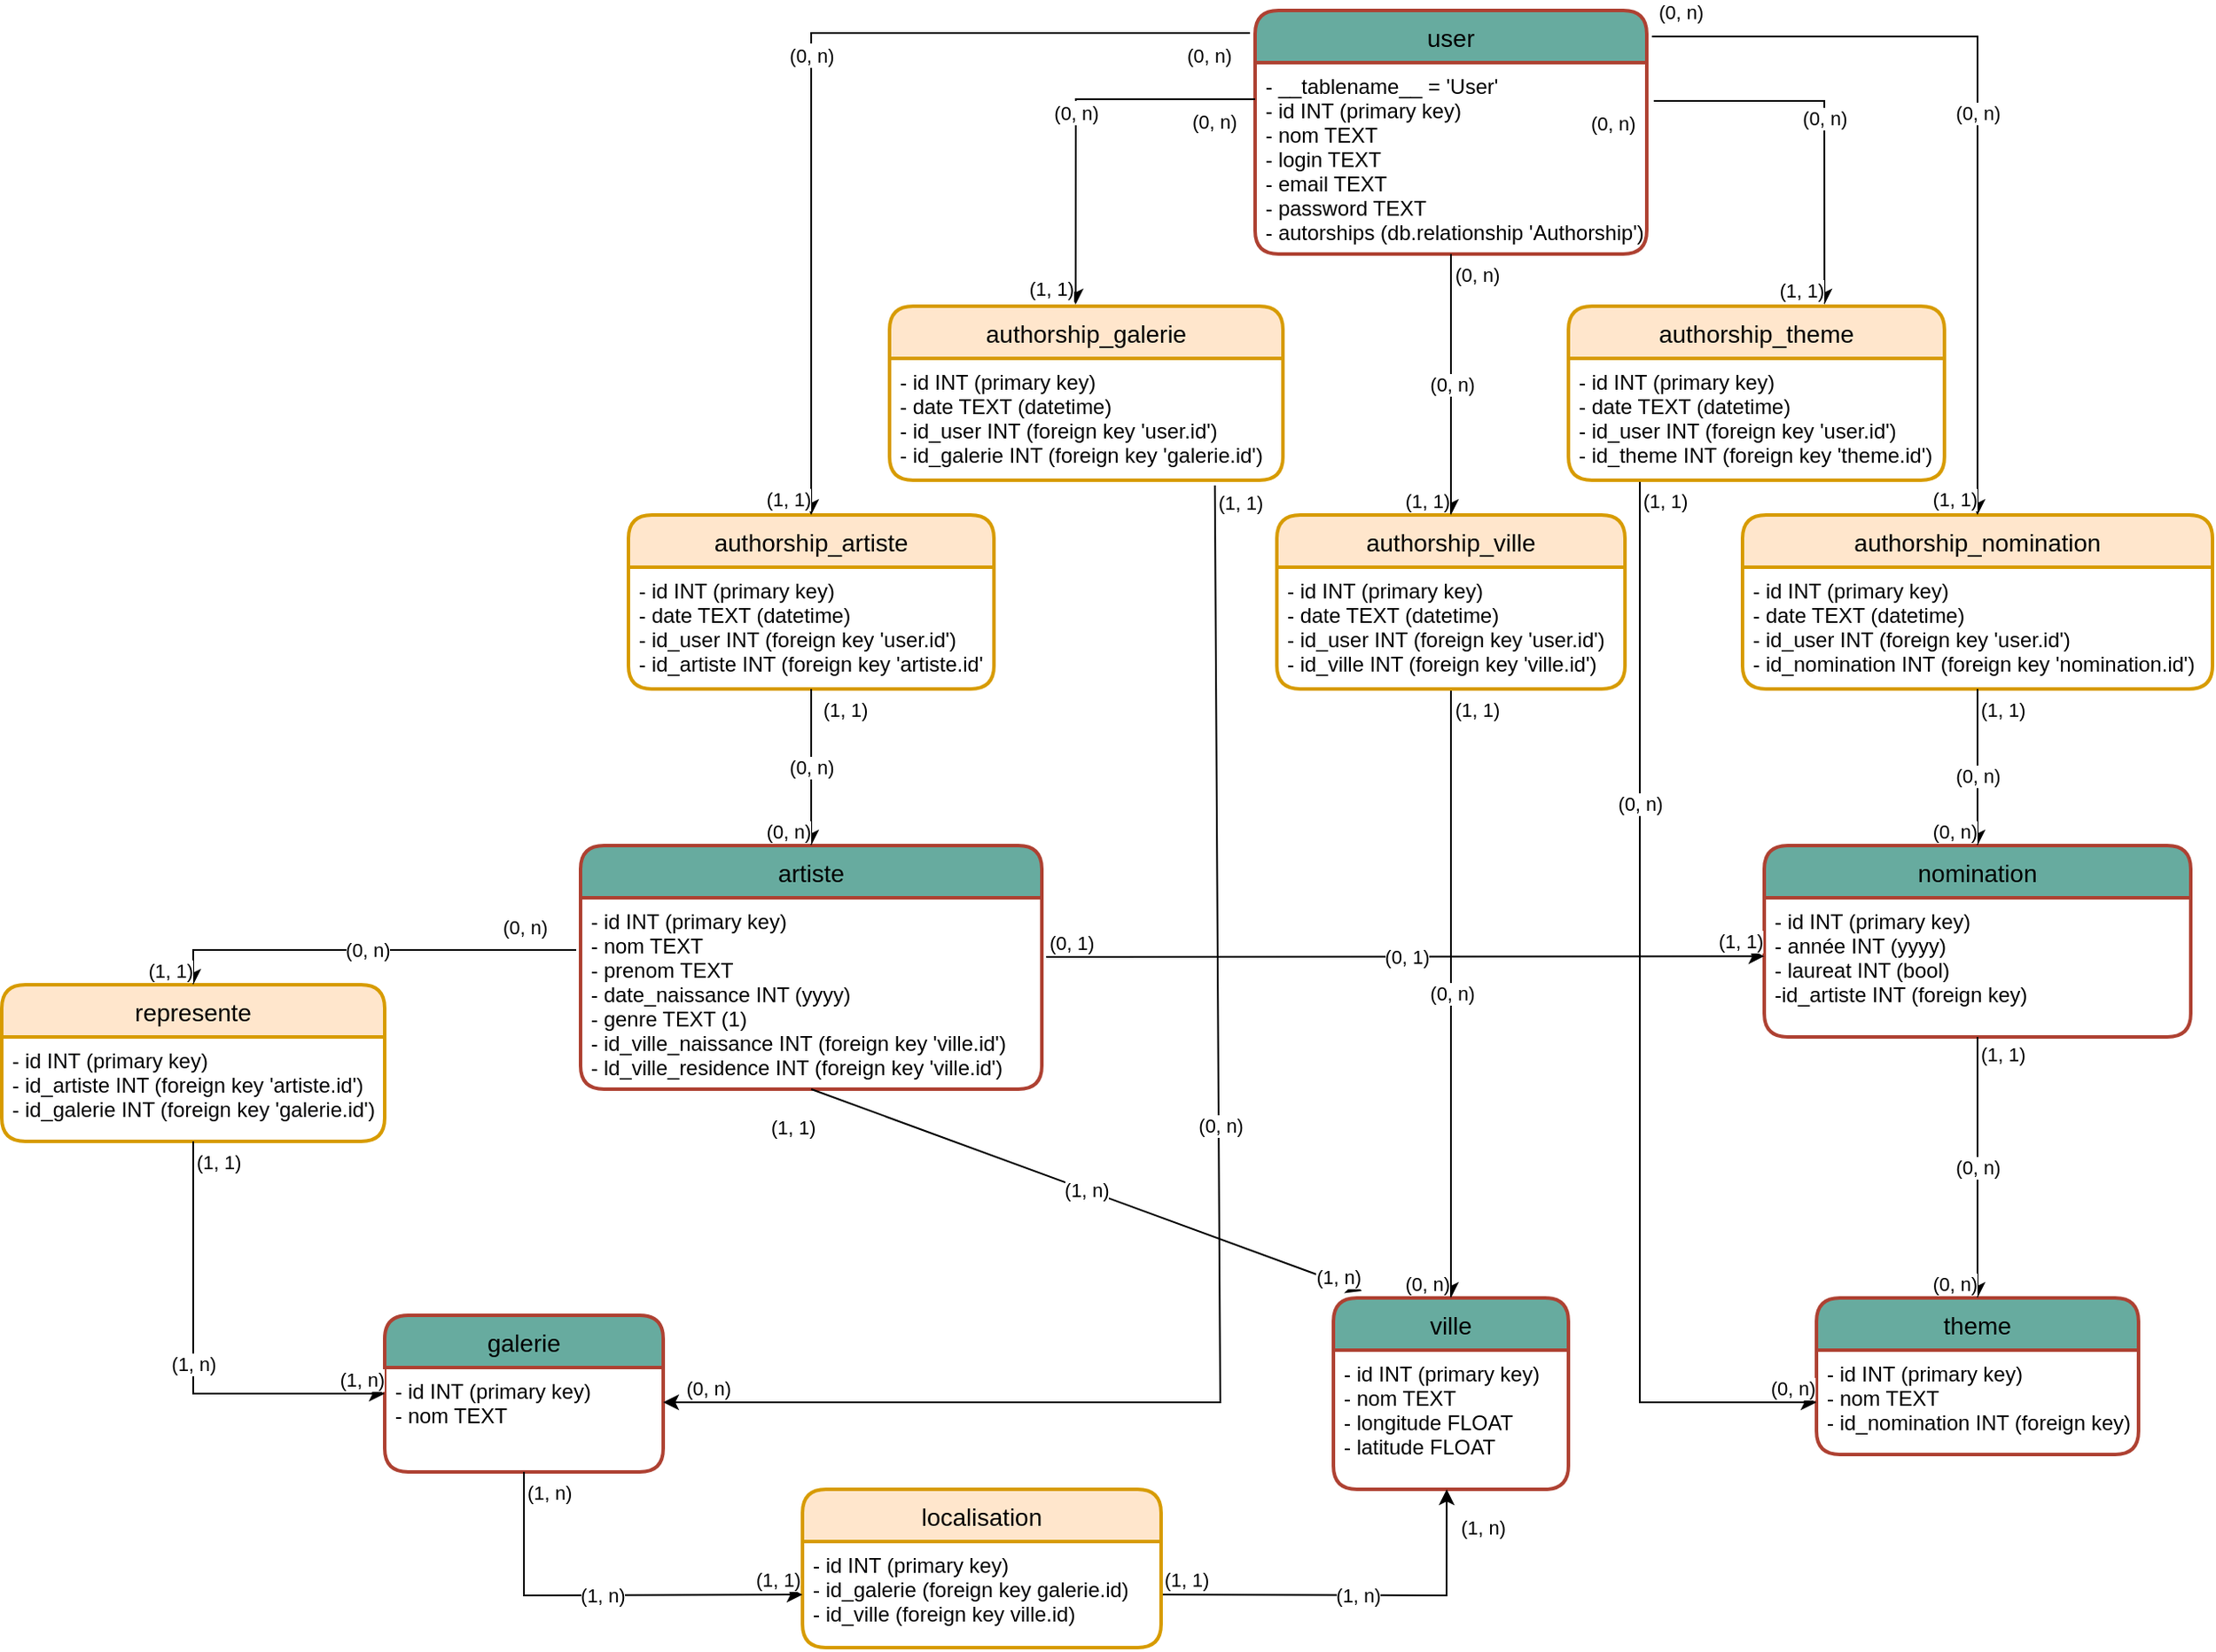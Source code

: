 <mxfile version="16.2.1" type="device"><diagram id="Ck7wrS_je2rjQtBdl-GT" name="Page-1"><mxGraphModel dx="2249" dy="1928" grid="1" gridSize="10" guides="1" tooltips="1" connect="1" arrows="1" fold="1" page="1" pageScale="1" pageWidth="827" pageHeight="1169" math="0" shadow="0"><root><mxCell id="0"/><mxCell id="1" parent="0"/><mxCell id="EKVaa3rBFH6uNC3fvJps-1" value="artiste" style="swimlane;childLayout=stackLayout;horizontal=1;startSize=30;horizontalStack=0;rounded=1;fontSize=14;fontStyle=0;strokeWidth=2;resizeParent=0;resizeLast=1;shadow=0;dashed=0;align=center;fillColor=#67AB9F;strokeColor=#ae4132;" parent="1" vertex="1"><mxGeometry x="32.5" y="350" width="265" height="140" as="geometry"/></mxCell><mxCell id="EKVaa3rBFH6uNC3fvJps-2" value="- id INT (primary key)&#xA;- nom TEXT&#xA;- prenom TEXT&#xA;- date_naissance INT (yyyy)&#xA;- genre TEXT (1)&#xA;- id_ville_naissance INT (foreign key 'ville.id')&#xA;- ld_ville_residence INT (foreign key 'ville.id')&#xA;&#xA;&#xA;" style="align=left;strokeColor=none;fillColor=none;spacingLeft=4;fontSize=12;verticalAlign=top;resizable=0;rotatable=0;part=1;" parent="EKVaa3rBFH6uNC3fvJps-1" vertex="1"><mxGeometry y="30" width="265" height="110" as="geometry"/></mxCell><mxCell id="EKVaa3rBFH6uNC3fvJps-4" value="nomination" style="swimlane;childLayout=stackLayout;horizontal=1;startSize=30;horizontalStack=0;rounded=1;fontSize=14;fontStyle=0;strokeWidth=2;resizeParent=0;resizeLast=1;shadow=0;dashed=0;align=center;fillColor=#67AB9F;strokeColor=#AE4132;" parent="1" vertex="1"><mxGeometry x="712.5" y="350" width="245" height="110" as="geometry"/></mxCell><mxCell id="EKVaa3rBFH6uNC3fvJps-5" value="- id INT (primary key)&#xA;- année INT (yyyy)&#xA;- laureat INT (bool)&#xA;-id_artiste INT (foreign key)&#xA;&#xA;&#xA;" style="align=left;strokeColor=none;fillColor=none;spacingLeft=4;fontSize=12;verticalAlign=top;resizable=0;rotatable=0;part=1;" parent="EKVaa3rBFH6uNC3fvJps-4" vertex="1"><mxGeometry y="30" width="245" height="80" as="geometry"/></mxCell><mxCell id="EKVaa3rBFH6uNC3fvJps-7" value="galerie" style="swimlane;childLayout=stackLayout;horizontal=1;startSize=30;horizontalStack=0;rounded=1;fontSize=14;fontStyle=0;strokeWidth=2;resizeParent=0;resizeLast=1;shadow=0;dashed=0;align=center;fillColor=#67AB9F;strokeColor=#ae4132;" parent="1" vertex="1"><mxGeometry x="-80" y="620" width="160" height="90" as="geometry"/></mxCell><mxCell id="EKVaa3rBFH6uNC3fvJps-8" value="- id INT (primary key)&#xA;- nom TEXT" style="align=left;strokeColor=none;fillColor=none;spacingLeft=4;fontSize=12;verticalAlign=top;resizable=0;rotatable=0;part=1;" parent="EKVaa3rBFH6uNC3fvJps-7" vertex="1"><mxGeometry y="30" width="160" height="60" as="geometry"/></mxCell><mxCell id="EKVaa3rBFH6uNC3fvJps-9" value="ville" style="swimlane;childLayout=stackLayout;horizontal=1;startSize=30;horizontalStack=0;rounded=1;fontSize=14;fontStyle=0;strokeWidth=2;resizeParent=0;resizeLast=1;shadow=0;dashed=0;align=center;fillColor=#67AB9F;strokeColor=#ae4132;" parent="1" vertex="1"><mxGeometry x="465" y="610" width="135" height="110" as="geometry"/></mxCell><mxCell id="EKVaa3rBFH6uNC3fvJps-10" value="- id INT (primary key)&#xA;- nom TEXT&#xA;- longitude FLOAT&#xA;- latitude FLOAT&#xA;" style="align=left;strokeColor=none;fillColor=none;spacingLeft=4;fontSize=12;verticalAlign=top;resizable=0;rotatable=0;part=1;" parent="EKVaa3rBFH6uNC3fvJps-9" vertex="1"><mxGeometry y="30" width="135" height="80" as="geometry"/></mxCell><mxCell id="aVkIIsyHQagOTvfOtMgI-59" value="" style="endArrow=classic;html=1;rounded=0;entryX=0.482;entryY=1;entryDx=0;entryDy=0;entryPerimeter=0;exitX=1;exitY=0.5;exitDx=0;exitDy=0;" parent="EKVaa3rBFH6uNC3fvJps-9" source="QD92FVsXbtJ2xb4InhuQ-2" target="EKVaa3rBFH6uNC3fvJps-10" edge="1"><mxGeometry relative="1" as="geometry"><mxPoint x="-105" y="140" as="sourcePoint"/><mxPoint x="55" y="140" as="targetPoint"/><Array as="points"><mxPoint x="65" y="171"/></Array></mxGeometry></mxCell><mxCell id="aVkIIsyHQagOTvfOtMgI-60" value="(1, n)" style="edgeLabel;resizable=0;html=1;align=center;verticalAlign=middle;" parent="aVkIIsyHQagOTvfOtMgI-59" connectable="0" vertex="1"><mxGeometry relative="1" as="geometry"/></mxCell><mxCell id="aVkIIsyHQagOTvfOtMgI-61" value="(1, 1)" style="edgeLabel;resizable=0;html=1;align=left;verticalAlign=bottom;" parent="aVkIIsyHQagOTvfOtMgI-59" connectable="0" vertex="1"><mxGeometry x="-1" relative="1" as="geometry"/></mxCell><mxCell id="aVkIIsyHQagOTvfOtMgI-62" value="(1, n)" style="edgeLabel;resizable=0;html=1;align=right;verticalAlign=bottom;" parent="aVkIIsyHQagOTvfOtMgI-59" connectable="0" vertex="1"><mxGeometry x="1" relative="1" as="geometry"><mxPoint x="34" y="30" as="offset"/></mxGeometry></mxCell><mxCell id="EKVaa3rBFH6uNC3fvJps-11" value="theme" style="swimlane;childLayout=stackLayout;horizontal=1;startSize=30;horizontalStack=0;rounded=1;fontSize=14;fontStyle=0;strokeWidth=2;resizeParent=0;resizeLast=1;shadow=0;dashed=0;align=center;fillColor=#67AB9F;strokeColor=#AE4132;" parent="1" vertex="1"><mxGeometry x="742.5" y="610" width="185" height="90" as="geometry"/></mxCell><mxCell id="EKVaa3rBFH6uNC3fvJps-12" value="- id INT (primary key)&#xA;- nom TEXT&#xA;- id_nomination INT (foreign key)&#xA;&#xA;&#xA;&#xA;" style="align=left;strokeColor=none;fillColor=none;spacingLeft=4;fontSize=12;verticalAlign=top;resizable=0;rotatable=0;part=1;" parent="EKVaa3rBFH6uNC3fvJps-11" vertex="1"><mxGeometry y="30" width="185" height="60" as="geometry"/></mxCell><mxCell id="EKVaa3rBFH6uNC3fvJps-13" value="user" style="swimlane;childLayout=stackLayout;horizontal=1;startSize=30;horizontalStack=0;rounded=1;fontSize=14;fontStyle=0;strokeWidth=2;resizeParent=0;resizeLast=1;shadow=0;dashed=0;align=center;fillColor=#67AB9F;strokeColor=#AE4132;fontColor=#000000;" parent="1" vertex="1"><mxGeometry x="420" y="-130" width="225" height="140" as="geometry"/></mxCell><mxCell id="EKVaa3rBFH6uNC3fvJps-14" value="- __tablename__ = 'User'&#xA;- id INT (primary key)&#xA;- nom TEXT&#xA;- login TEXT&#xA;- email TEXT&#xA;- password TEXT&#xA;- autorships (db.relationship 'Authorship')&#xA;&#xA;" style="align=left;strokeColor=none;fillColor=none;spacingLeft=4;fontSize=12;verticalAlign=top;resizable=0;rotatable=0;part=1;" parent="EKVaa3rBFH6uNC3fvJps-13" vertex="1"><mxGeometry y="30" width="225" height="110" as="geometry"/></mxCell><mxCell id="EKVaa3rBFH6uNC3fvJps-15" value="authorship_artiste" style="swimlane;childLayout=stackLayout;horizontal=1;startSize=30;horizontalStack=0;rounded=1;fontSize=14;fontStyle=0;strokeWidth=2;resizeParent=0;resizeLast=1;shadow=0;dashed=0;align=center;fillColor=#ffe6cc;strokeColor=#d79b00;" parent="1" vertex="1"><mxGeometry x="60" y="160" width="210" height="100" as="geometry"/></mxCell><mxCell id="EKVaa3rBFH6uNC3fvJps-16" value="- id INT (primary key)&#xA;- date TEXT (datetime)&#xA;- id_user INT (foreign key 'user.id')&#xA;- id_artiste INT (foreign key 'artiste.id'&#xA;" style="align=left;strokeColor=none;fillColor=none;spacingLeft=4;fontSize=12;verticalAlign=top;resizable=0;rotatable=0;part=1;" parent="EKVaa3rBFH6uNC3fvJps-15" vertex="1"><mxGeometry y="30" width="210" height="70" as="geometry"/></mxCell><mxCell id="EKVaa3rBFH6uNC3fvJps-74" value="" style="endArrow=classic;html=1;rounded=0;entryX=0;entryY=0.42;entryDx=0;entryDy=0;entryPerimeter=0;" parent="1" target="EKVaa3rBFH6uNC3fvJps-5" edge="1"><mxGeometry relative="1" as="geometry"><mxPoint x="300" y="414" as="sourcePoint"/><mxPoint x="610" y="427" as="targetPoint"/></mxGeometry></mxCell><mxCell id="EKVaa3rBFH6uNC3fvJps-75" value="(0, 1)" style="edgeLabel;resizable=0;html=1;align=center;verticalAlign=middle;" parent="EKVaa3rBFH6uNC3fvJps-74" connectable="0" vertex="1"><mxGeometry relative="1" as="geometry"/></mxCell><mxCell id="EKVaa3rBFH6uNC3fvJps-76" value="(0, 1)" style="edgeLabel;resizable=0;html=1;align=left;verticalAlign=bottom;" parent="EKVaa3rBFH6uNC3fvJps-74" connectable="0" vertex="1"><mxGeometry x="-1" relative="1" as="geometry"/></mxCell><mxCell id="EKVaa3rBFH6uNC3fvJps-77" value="(1, 1)" style="edgeLabel;resizable=0;html=1;align=right;verticalAlign=bottom;" parent="EKVaa3rBFH6uNC3fvJps-74" connectable="0" vertex="1"><mxGeometry x="1" relative="1" as="geometry"/></mxCell><mxCell id="EKVaa3rBFH6uNC3fvJps-111" value="represente" style="swimlane;childLayout=stackLayout;horizontal=1;startSize=30;horizontalStack=0;rounded=1;fontSize=14;fontStyle=0;strokeWidth=2;resizeParent=0;resizeLast=1;shadow=0;dashed=0;align=center;fillColor=#ffe6cc;strokeColor=#d79b00;" parent="1" vertex="1"><mxGeometry x="-300" y="430" width="220" height="90" as="geometry"/></mxCell><mxCell id="EKVaa3rBFH6uNC3fvJps-112" value="- id INT (primary key)&#xA;- id_artiste INT (foreign key 'artiste.id')&#xA;- id_galerie INT (foreign key 'galerie.id')" style="align=left;strokeColor=none;fillColor=none;spacingLeft=4;fontSize=12;verticalAlign=top;resizable=0;rotatable=0;part=1;fontColor=#020203;" parent="EKVaa3rBFH6uNC3fvJps-111" vertex="1"><mxGeometry y="30" width="220" height="60" as="geometry"/></mxCell><mxCell id="QD92FVsXbtJ2xb4InhuQ-1" value="localisation" style="swimlane;childLayout=stackLayout;horizontal=1;startSize=30;horizontalStack=0;rounded=1;fontSize=14;fontStyle=0;strokeWidth=2;resizeParent=0;resizeLast=1;shadow=0;dashed=0;align=center;fillColor=#ffe6cc;strokeColor=#d79b00;" parent="1" vertex="1"><mxGeometry x="160" y="720" width="206" height="91" as="geometry"/></mxCell><mxCell id="QD92FVsXbtJ2xb4InhuQ-2" value="- id INT (primary key)&#xA;- id_galerie (foreign key galerie.id)&#xA;- id_ville (foreign key ville.id)" style="align=left;strokeColor=none;fillColor=none;spacingLeft=4;fontSize=12;verticalAlign=top;resizable=0;rotatable=0;part=1;fontColor=#020203;" parent="QD92FVsXbtJ2xb4InhuQ-1" vertex="1"><mxGeometry y="30" width="206" height="61" as="geometry"/></mxCell><mxCell id="aVkIIsyHQagOTvfOtMgI-2" value="(1" style="endArrow=classic;html=1;rounded=0;exitX=-0.013;exitY=0.093;exitDx=0;exitDy=0;entryX=0.5;entryY=0;entryDx=0;entryDy=0;exitPerimeter=0;" parent="1" source="EKVaa3rBFH6uNC3fvJps-13" target="EKVaa3rBFH6uNC3fvJps-15" edge="1"><mxGeometry relative="1" as="geometry"><mxPoint x="570" y="220" as="sourcePoint"/><mxPoint x="730" y="220" as="targetPoint"/><Array as="points"><mxPoint x="165" y="-117"/></Array></mxGeometry></mxCell><mxCell id="aVkIIsyHQagOTvfOtMgI-3" value="(0, n)" style="edgeLabel;resizable=0;html=1;align=center;verticalAlign=middle;" parent="aVkIIsyHQagOTvfOtMgI-2" connectable="0" vertex="1"><mxGeometry relative="1" as="geometry"/></mxCell><mxCell id="aVkIIsyHQagOTvfOtMgI-4" value="(0, n)" style="edgeLabel;resizable=0;html=1;align=left;verticalAlign=bottom;" parent="aVkIIsyHQagOTvfOtMgI-2" connectable="0" vertex="1"><mxGeometry x="-1" relative="1" as="geometry"><mxPoint x="-38" y="21" as="offset"/></mxGeometry></mxCell><mxCell id="aVkIIsyHQagOTvfOtMgI-5" value="(1, 1)" style="edgeLabel;resizable=0;html=1;align=right;verticalAlign=bottom;" parent="aVkIIsyHQagOTvfOtMgI-2" connectable="0" vertex="1"><mxGeometry x="1" relative="1" as="geometry"/></mxCell><mxCell id="aVkIIsyHQagOTvfOtMgI-19" value="" style="endArrow=classic;html=1;rounded=0;exitX=0.827;exitY=1.043;exitDx=0;exitDy=0;exitPerimeter=0;" parent="1" source="IacKJCDw6fgfaIeq91Pe-24" edge="1"><mxGeometry relative="1" as="geometry"><mxPoint x="570" y="400" as="sourcePoint"/><mxPoint x="80" y="670" as="targetPoint"/><Array as="points"><mxPoint x="400" y="670"/></Array></mxGeometry></mxCell><mxCell id="aVkIIsyHQagOTvfOtMgI-20" value="(0, n)" style="edgeLabel;resizable=0;html=1;align=center;verticalAlign=middle;" parent="aVkIIsyHQagOTvfOtMgI-19" connectable="0" vertex="1"><mxGeometry relative="1" as="geometry"><mxPoint y="-56" as="offset"/></mxGeometry></mxCell><mxCell id="aVkIIsyHQagOTvfOtMgI-21" value="(1, 1)" style="edgeLabel;resizable=0;html=1;align=left;verticalAlign=bottom;" parent="aVkIIsyHQagOTvfOtMgI-19" connectable="0" vertex="1"><mxGeometry x="-1" relative="1" as="geometry"><mxPoint y="18" as="offset"/></mxGeometry></mxCell><mxCell id="aVkIIsyHQagOTvfOtMgI-22" value="(0, n)" style="edgeLabel;resizable=0;html=1;align=right;verticalAlign=bottom;" parent="aVkIIsyHQagOTvfOtMgI-19" connectable="0" vertex="1"><mxGeometry x="1" relative="1" as="geometry"><mxPoint x="40" as="offset"/></mxGeometry></mxCell><mxCell id="aVkIIsyHQagOTvfOtMgI-34" value="" style="endArrow=classic;html=1;rounded=0;exitX=0.19;exitY=1;exitDx=0;exitDy=0;entryX=0;entryY=0.5;entryDx=0;entryDy=0;exitPerimeter=0;" parent="1" source="IacKJCDw6fgfaIeq91Pe-30" target="EKVaa3rBFH6uNC3fvJps-12" edge="1"><mxGeometry relative="1" as="geometry"><mxPoint x="570" y="580" as="sourcePoint"/><mxPoint x="730" y="580" as="targetPoint"/><Array as="points"><mxPoint x="641" y="670"/></Array></mxGeometry></mxCell><mxCell id="aVkIIsyHQagOTvfOtMgI-35" value="(0, n)" style="edgeLabel;resizable=0;html=1;align=center;verticalAlign=middle;" parent="aVkIIsyHQagOTvfOtMgI-34" connectable="0" vertex="1"><mxGeometry relative="1" as="geometry"><mxPoint y="-130" as="offset"/></mxGeometry></mxCell><mxCell id="aVkIIsyHQagOTvfOtMgI-36" value="(1, 1)" style="edgeLabel;resizable=0;html=1;align=left;verticalAlign=bottom;" parent="aVkIIsyHQagOTvfOtMgI-34" connectable="0" vertex="1"><mxGeometry x="-1" relative="1" as="geometry"><mxPoint y="20" as="offset"/></mxGeometry></mxCell><mxCell id="aVkIIsyHQagOTvfOtMgI-37" value="(0, n)" style="edgeLabel;resizable=0;html=1;align=right;verticalAlign=bottom;" parent="aVkIIsyHQagOTvfOtMgI-34" connectable="0" vertex="1"><mxGeometry x="1" relative="1" as="geometry"/></mxCell><mxCell id="aVkIIsyHQagOTvfOtMgI-30" value="" style="endArrow=classic;html=1;rounded=0;exitX=0.5;exitY=1;exitDx=0;exitDy=0;entryX=0.5;entryY=0;entryDx=0;entryDy=0;" parent="1" edge="1" target="EKVaa3rBFH6uNC3fvJps-9" source="IacKJCDw6fgfaIeq91Pe-7"><mxGeometry relative="1" as="geometry"><mxPoint x="522.26" y="320" as="sourcePoint"/><mxPoint x="533" y="790" as="targetPoint"/></mxGeometry></mxCell><mxCell id="aVkIIsyHQagOTvfOtMgI-31" value="(0, n)" style="edgeLabel;resizable=0;html=1;align=center;verticalAlign=middle;" parent="aVkIIsyHQagOTvfOtMgI-30" connectable="0" vertex="1"><mxGeometry relative="1" as="geometry"/></mxCell><mxCell id="aVkIIsyHQagOTvfOtMgI-32" value="(1, 1)" style="edgeLabel;resizable=0;html=1;align=left;verticalAlign=bottom;" parent="aVkIIsyHQagOTvfOtMgI-30" connectable="0" vertex="1"><mxGeometry x="-1" relative="1" as="geometry"><mxPoint y="20" as="offset"/></mxGeometry></mxCell><mxCell id="aVkIIsyHQagOTvfOtMgI-33" value="(0, n)" style="edgeLabel;resizable=0;html=1;align=right;verticalAlign=bottom;" parent="aVkIIsyHQagOTvfOtMgI-30" connectable="0" vertex="1"><mxGeometry x="1" relative="1" as="geometry"/></mxCell><mxCell id="aVkIIsyHQagOTvfOtMgI-38" value="" style="endArrow=classic;html=1;rounded=0;entryX=0.5;entryY=0;entryDx=0;entryDy=0;" parent="1" target="EKVaa3rBFH6uNC3fvJps-111" edge="1"><mxGeometry relative="1" as="geometry"><mxPoint x="30" y="410" as="sourcePoint"/><mxPoint x="450" y="340" as="targetPoint"/><Array as="points"><mxPoint x="-190" y="410"/></Array></mxGeometry></mxCell><mxCell id="aVkIIsyHQagOTvfOtMgI-39" value="(0, n)" style="edgeLabel;resizable=0;html=1;align=center;verticalAlign=middle;" parent="aVkIIsyHQagOTvfOtMgI-38" connectable="0" vertex="1"><mxGeometry relative="1" as="geometry"/></mxCell><mxCell id="aVkIIsyHQagOTvfOtMgI-40" value="(0, n)" style="edgeLabel;resizable=0;html=1;align=left;verticalAlign=bottom;" parent="aVkIIsyHQagOTvfOtMgI-38" connectable="0" vertex="1"><mxGeometry x="-1" relative="1" as="geometry"><mxPoint x="-44" y="-5" as="offset"/></mxGeometry></mxCell><mxCell id="aVkIIsyHQagOTvfOtMgI-41" value="(1, 1)" style="edgeLabel;resizable=0;html=1;align=right;verticalAlign=bottom;" parent="aVkIIsyHQagOTvfOtMgI-38" connectable="0" vertex="1"><mxGeometry x="1" relative="1" as="geometry"/></mxCell><mxCell id="aVkIIsyHQagOTvfOtMgI-43" value="" style="endArrow=classic;html=1;rounded=0;entryX=0.5;entryY=0;entryDx=0;entryDy=0;exitX=0.5;exitY=1;exitDx=0;exitDy=0;" parent="1" source="EKVaa3rBFH6uNC3fvJps-4" target="EKVaa3rBFH6uNC3fvJps-11" edge="1"><mxGeometry relative="1" as="geometry"><mxPoint x="250" y="340" as="sourcePoint"/><mxPoint x="410" y="340" as="targetPoint"/></mxGeometry></mxCell><mxCell id="aVkIIsyHQagOTvfOtMgI-44" value="(0, n)" style="edgeLabel;resizable=0;html=1;align=center;verticalAlign=middle;" parent="aVkIIsyHQagOTvfOtMgI-43" connectable="0" vertex="1"><mxGeometry relative="1" as="geometry"/></mxCell><mxCell id="aVkIIsyHQagOTvfOtMgI-45" value="(1, 1)" style="edgeLabel;resizable=0;html=1;align=left;verticalAlign=bottom;" parent="aVkIIsyHQagOTvfOtMgI-43" connectable="0" vertex="1"><mxGeometry x="-1" relative="1" as="geometry"><mxPoint y="18" as="offset"/></mxGeometry></mxCell><mxCell id="aVkIIsyHQagOTvfOtMgI-46" value="(0, n)" style="edgeLabel;resizable=0;html=1;align=right;verticalAlign=bottom;" parent="aVkIIsyHQagOTvfOtMgI-43" connectable="0" vertex="1"><mxGeometry x="1" relative="1" as="geometry"/></mxCell><mxCell id="aVkIIsyHQagOTvfOtMgI-47" value="" style="endArrow=classic;html=1;rounded=0;exitX=0.5;exitY=1;exitDx=0;exitDy=0;entryX=0.121;entryY=-0.036;entryDx=0;entryDy=0;entryPerimeter=0;" parent="1" source="EKVaa3rBFH6uNC3fvJps-2" target="EKVaa3rBFH6uNC3fvJps-9" edge="1"><mxGeometry relative="1" as="geometry"><mxPoint x="250" y="730" as="sourcePoint"/><mxPoint x="410" y="730" as="targetPoint"/></mxGeometry></mxCell><mxCell id="aVkIIsyHQagOTvfOtMgI-48" value="(1, n)" style="edgeLabel;resizable=0;html=1;align=center;verticalAlign=middle;" parent="aVkIIsyHQagOTvfOtMgI-47" connectable="0" vertex="1"><mxGeometry relative="1" as="geometry"/></mxCell><mxCell id="aVkIIsyHQagOTvfOtMgI-49" value="(1, 1)" style="edgeLabel;resizable=0;html=1;align=left;verticalAlign=bottom;" parent="aVkIIsyHQagOTvfOtMgI-47" connectable="0" vertex="1"><mxGeometry x="-1" relative="1" as="geometry"><mxPoint x="-25" y="30" as="offset"/></mxGeometry></mxCell><mxCell id="aVkIIsyHQagOTvfOtMgI-50" value="(1, n)" style="edgeLabel;resizable=0;html=1;align=right;verticalAlign=bottom;" parent="aVkIIsyHQagOTvfOtMgI-47" connectable="0" vertex="1"><mxGeometry x="1" relative="1" as="geometry"/></mxCell><mxCell id="aVkIIsyHQagOTvfOtMgI-55" value="(1" style="endArrow=classic;html=1;rounded=0;exitX=0.5;exitY=1;exitDx=0;exitDy=0;entryX=0;entryY=0.5;entryDx=0;entryDy=0;" parent="1" source="EKVaa3rBFH6uNC3fvJps-7" target="QD92FVsXbtJ2xb4InhuQ-2" edge="1"><mxGeometry relative="1" as="geometry"><mxPoint x="250" y="730" as="sourcePoint"/><mxPoint x="10" y="1080" as="targetPoint"/><Array as="points"><mxPoint y="781"/></Array></mxGeometry></mxCell><mxCell id="aVkIIsyHQagOTvfOtMgI-56" value="(1, n)" style="edgeLabel;resizable=0;html=1;align=center;verticalAlign=middle;" parent="aVkIIsyHQagOTvfOtMgI-55" connectable="0" vertex="1"><mxGeometry relative="1" as="geometry"/></mxCell><mxCell id="aVkIIsyHQagOTvfOtMgI-57" value="(1, n)" style="edgeLabel;resizable=0;html=1;align=left;verticalAlign=bottom;" parent="aVkIIsyHQagOTvfOtMgI-55" connectable="0" vertex="1"><mxGeometry x="-1" relative="1" as="geometry"><mxPoint y="20" as="offset"/></mxGeometry></mxCell><mxCell id="aVkIIsyHQagOTvfOtMgI-58" value="(1, 1)" style="edgeLabel;resizable=0;html=1;align=right;verticalAlign=bottom;" parent="aVkIIsyHQagOTvfOtMgI-55" connectable="0" vertex="1"><mxGeometry x="1" relative="1" as="geometry"/></mxCell><mxCell id="IacKJCDw6fgfaIeq91Pe-1" value="authorship_nomination" style="swimlane;childLayout=stackLayout;horizontal=1;startSize=30;horizontalStack=0;rounded=1;fontSize=14;fontStyle=0;strokeWidth=2;resizeParent=0;resizeLast=1;shadow=0;dashed=0;align=center;fillColor=#ffe6cc;strokeColor=#d79b00;" vertex="1" parent="1"><mxGeometry x="700" y="160" width="270" height="100" as="geometry"/></mxCell><mxCell id="IacKJCDw6fgfaIeq91Pe-6" value="- id INT (primary key)&#xA;- date TEXT (datetime)&#xA;- id_user INT (foreign key 'user.id')&#xA;- id_nomination INT (foreign key 'nomination.id')&#xA;" style="align=left;strokeColor=none;fillColor=none;spacingLeft=4;fontSize=12;verticalAlign=top;resizable=0;rotatable=0;part=1;" vertex="1" parent="IacKJCDw6fgfaIeq91Pe-1"><mxGeometry y="30" width="270" height="70" as="geometry"/></mxCell><mxCell id="IacKJCDw6fgfaIeq91Pe-7" value="authorship_ville" style="swimlane;childLayout=stackLayout;horizontal=1;startSize=30;horizontalStack=0;rounded=1;fontSize=14;fontStyle=0;strokeWidth=2;resizeParent=0;resizeLast=1;shadow=0;dashed=0;align=center;fillColor=#ffe6cc;strokeColor=#d79b00;" vertex="1" parent="1"><mxGeometry x="432.5" y="160" width="200" height="100" as="geometry"/></mxCell><mxCell id="IacKJCDw6fgfaIeq91Pe-12" value="- id INT (primary key)&#xA;- date TEXT (datetime)&#xA;- id_user INT (foreign key 'user.id')&#xA;- id_ville INT (foreign key 'ville.id')" style="align=left;strokeColor=none;fillColor=none;spacingLeft=4;fontSize=12;verticalAlign=top;resizable=0;rotatable=0;part=1;" vertex="1" parent="IacKJCDw6fgfaIeq91Pe-7"><mxGeometry y="30" width="200" height="70" as="geometry"/></mxCell><mxCell id="IacKJCDw6fgfaIeq91Pe-19" value="authorship_galerie" style="swimlane;childLayout=stackLayout;horizontal=1;startSize=30;horizontalStack=0;rounded=1;fontSize=14;fontStyle=0;strokeWidth=2;resizeParent=0;resizeLast=1;shadow=0;dashed=0;align=center;fillColor=#ffe6cc;strokeColor=#d79b00;" vertex="1" parent="1"><mxGeometry x="210" y="40" width="226" height="100" as="geometry"/></mxCell><mxCell id="IacKJCDw6fgfaIeq91Pe-24" value="- id INT (primary key)&#xA;- date TEXT (datetime)&#xA;- id_user INT (foreign key 'user.id')&#xA;- id_galerie INT (foreign key 'galerie.id')" style="align=left;strokeColor=none;fillColor=none;spacingLeft=4;fontSize=12;verticalAlign=top;resizable=0;rotatable=0;part=1;" vertex="1" parent="IacKJCDw6fgfaIeq91Pe-19"><mxGeometry y="30" width="226" height="70" as="geometry"/></mxCell><mxCell id="IacKJCDw6fgfaIeq91Pe-25" value="authorship_theme" style="swimlane;childLayout=stackLayout;horizontal=1;startSize=30;horizontalStack=0;rounded=1;fontSize=14;fontStyle=0;strokeWidth=2;resizeParent=0;resizeLast=1;shadow=0;dashed=0;align=center;fillColor=#ffe6cc;strokeColor=#d79b00;" vertex="1" parent="1"><mxGeometry x="600" y="40" width="216" height="100" as="geometry"/></mxCell><mxCell id="IacKJCDw6fgfaIeq91Pe-30" value="- id INT (primary key)&#xA;- date TEXT (datetime)&#xA;- id_user INT (foreign key 'user.id')&#xA;- id_theme INT (foreign key 'theme.id')" style="align=left;strokeColor=none;fillColor=none;spacingLeft=4;fontSize=12;verticalAlign=top;resizable=0;rotatable=0;part=1;" vertex="1" parent="IacKJCDw6fgfaIeq91Pe-25"><mxGeometry y="30" width="216" height="70" as="geometry"/></mxCell><mxCell id="aVkIIsyHQagOTvfOtMgI-6" value="" style="endArrow=classic;html=1;rounded=0;entryX=0.5;entryY=0;entryDx=0;entryDy=0;exitX=0.5;exitY=1;exitDx=0;exitDy=0;" parent="1" target="EKVaa3rBFH6uNC3fvJps-1" edge="1" source="EKVaa3rBFH6uNC3fvJps-15"><mxGeometry relative="1" as="geometry"><mxPoint x="330" y="270" as="sourcePoint"/><mxPoint x="130" y="400.0" as="targetPoint"/><Array as="points"/></mxGeometry></mxCell><mxCell id="aVkIIsyHQagOTvfOtMgI-7" value="(0, n)" style="edgeLabel;resizable=0;html=1;align=center;verticalAlign=middle;" parent="aVkIIsyHQagOTvfOtMgI-6" connectable="0" vertex="1"><mxGeometry relative="1" as="geometry"/></mxCell><mxCell id="aVkIIsyHQagOTvfOtMgI-8" value="(1, 1)" style="edgeLabel;resizable=0;html=1;align=left;verticalAlign=bottom;" parent="aVkIIsyHQagOTvfOtMgI-6" connectable="0" vertex="1"><mxGeometry x="-1" relative="1" as="geometry"><mxPoint x="5" y="20" as="offset"/></mxGeometry></mxCell><mxCell id="aVkIIsyHQagOTvfOtMgI-9" value="(0, n)" style="edgeLabel;resizable=0;html=1;align=right;verticalAlign=bottom;" parent="aVkIIsyHQagOTvfOtMgI-6" connectable="0" vertex="1"><mxGeometry x="1" relative="1" as="geometry"/></mxCell><mxCell id="IacKJCDw6fgfaIeq91Pe-31" value="(1" style="endArrow=classic;html=1;rounded=0;exitX=0.5;exitY=1;exitDx=0;exitDy=0;entryX=0.5;entryY=0;entryDx=0;entryDy=0;" edge="1" parent="1" source="EKVaa3rBFH6uNC3fvJps-13" target="IacKJCDw6fgfaIeq91Pe-7"><mxGeometry relative="1" as="geometry"><mxPoint x="427.975" y="58.95" as="sourcePoint"/><mxPoint x="280" y="220" as="targetPoint"/></mxGeometry></mxCell><mxCell id="IacKJCDw6fgfaIeq91Pe-32" value="(0, n)" style="edgeLabel;resizable=0;html=1;align=center;verticalAlign=middle;" connectable="0" vertex="1" parent="IacKJCDw6fgfaIeq91Pe-31"><mxGeometry relative="1" as="geometry"/></mxCell><mxCell id="IacKJCDw6fgfaIeq91Pe-33" value="(0, n)" style="edgeLabel;resizable=0;html=1;align=left;verticalAlign=bottom;" connectable="0" vertex="1" parent="IacKJCDw6fgfaIeq91Pe-31"><mxGeometry x="-1" relative="1" as="geometry"><mxPoint y="20" as="offset"/></mxGeometry></mxCell><mxCell id="IacKJCDw6fgfaIeq91Pe-34" value="(1, 1)" style="edgeLabel;resizable=0;html=1;align=right;verticalAlign=bottom;" connectable="0" vertex="1" parent="IacKJCDw6fgfaIeq91Pe-31"><mxGeometry x="1" relative="1" as="geometry"/></mxCell><mxCell id="IacKJCDw6fgfaIeq91Pe-39" value="(1" style="endArrow=classic;html=1;rounded=0;exitX=1.013;exitY=0.107;exitDx=0;exitDy=0;entryX=0.5;entryY=0;entryDx=0;entryDy=0;exitPerimeter=0;" edge="1" parent="1" source="EKVaa3rBFH6uNC3fvJps-13" target="IacKJCDw6fgfaIeq91Pe-1"><mxGeometry relative="1" as="geometry"><mxPoint x="430" y="-85" as="sourcePoint"/><mxPoint x="175" y="170" as="targetPoint"/><Array as="points"><mxPoint x="835" y="-115"/></Array></mxGeometry></mxCell><mxCell id="IacKJCDw6fgfaIeq91Pe-40" value="(0, n)" style="edgeLabel;resizable=0;html=1;align=center;verticalAlign=middle;" connectable="0" vertex="1" parent="IacKJCDw6fgfaIeq91Pe-39"><mxGeometry relative="1" as="geometry"/></mxCell><mxCell id="IacKJCDw6fgfaIeq91Pe-41" value="(0, n)" style="edgeLabel;resizable=0;html=1;align=left;verticalAlign=bottom;" connectable="0" vertex="1" parent="IacKJCDw6fgfaIeq91Pe-39"><mxGeometry x="-1" relative="1" as="geometry"><mxPoint x="2" y="-5" as="offset"/></mxGeometry></mxCell><mxCell id="IacKJCDw6fgfaIeq91Pe-42" value="(1, 1)" style="edgeLabel;resizable=0;html=1;align=right;verticalAlign=bottom;" connectable="0" vertex="1" parent="IacKJCDw6fgfaIeq91Pe-39"><mxGeometry x="1" relative="1" as="geometry"/></mxCell><mxCell id="IacKJCDw6fgfaIeq91Pe-43" value="(1" style="endArrow=classic;html=1;rounded=0;exitX=0;exitY=0.191;exitDx=0;exitDy=0;entryX=0.473;entryY=-0.01;entryDx=0;entryDy=0;exitPerimeter=0;entryPerimeter=0;" edge="1" parent="1" source="EKVaa3rBFH6uNC3fvJps-14" target="IacKJCDw6fgfaIeq91Pe-19"><mxGeometry relative="1" as="geometry"><mxPoint x="427.075" y="-106.98" as="sourcePoint"/><mxPoint x="175" y="170" as="targetPoint"/><Array as="points"><mxPoint x="317" y="-79"/></Array></mxGeometry></mxCell><mxCell id="IacKJCDw6fgfaIeq91Pe-44" value="(0, n)" style="edgeLabel;resizable=0;html=1;align=center;verticalAlign=middle;" connectable="0" vertex="1" parent="IacKJCDw6fgfaIeq91Pe-43"><mxGeometry relative="1" as="geometry"/></mxCell><mxCell id="IacKJCDw6fgfaIeq91Pe-45" value="(0, n)" style="edgeLabel;resizable=0;html=1;align=left;verticalAlign=bottom;" connectable="0" vertex="1" parent="IacKJCDw6fgfaIeq91Pe-43"><mxGeometry x="-1" relative="1" as="geometry"><mxPoint x="-38" y="21" as="offset"/></mxGeometry></mxCell><mxCell id="IacKJCDw6fgfaIeq91Pe-46" value="(1, 1)" style="edgeLabel;resizable=0;html=1;align=right;verticalAlign=bottom;" connectable="0" vertex="1" parent="IacKJCDw6fgfaIeq91Pe-43"><mxGeometry x="1" relative="1" as="geometry"/></mxCell><mxCell id="IacKJCDw6fgfaIeq91Pe-47" value="(1" style="endArrow=classic;html=1;rounded=0;exitX=1.018;exitY=0.2;exitDx=0;exitDy=0;entryX=0.681;entryY=-0.01;entryDx=0;entryDy=0;exitPerimeter=0;entryPerimeter=0;" edge="1" parent="1" source="EKVaa3rBFH6uNC3fvJps-14" target="IacKJCDw6fgfaIeq91Pe-25"><mxGeometry relative="1" as="geometry"><mxPoint x="425.05" y="-68.99" as="sourcePoint"/><mxPoint x="326.898" y="49" as="targetPoint"/><Array as="points"><mxPoint x="747" y="-78"/></Array></mxGeometry></mxCell><mxCell id="IacKJCDw6fgfaIeq91Pe-48" value="(0, n)" style="edgeLabel;resizable=0;html=1;align=center;verticalAlign=middle;" connectable="0" vertex="1" parent="IacKJCDw6fgfaIeq91Pe-47"><mxGeometry relative="1" as="geometry"/></mxCell><mxCell id="IacKJCDw6fgfaIeq91Pe-49" value="(0, n)" style="edgeLabel;resizable=0;html=1;align=left;verticalAlign=bottom;" connectable="0" vertex="1" parent="IacKJCDw6fgfaIeq91Pe-47"><mxGeometry x="-1" relative="1" as="geometry"><mxPoint x="-38" y="21" as="offset"/></mxGeometry></mxCell><mxCell id="IacKJCDw6fgfaIeq91Pe-50" value="(1, 1)" style="edgeLabel;resizable=0;html=1;align=right;verticalAlign=bottom;" connectable="0" vertex="1" parent="IacKJCDw6fgfaIeq91Pe-47"><mxGeometry x="1" relative="1" as="geometry"/></mxCell><mxCell id="IacKJCDw6fgfaIeq91Pe-51" value="" style="endArrow=classic;html=1;rounded=0;exitX=0.5;exitY=1;exitDx=0;exitDy=0;entryX=0.5;entryY=0;entryDx=0;entryDy=0;" edge="1" parent="1" source="IacKJCDw6fgfaIeq91Pe-1" target="EKVaa3rBFH6uNC3fvJps-4"><mxGeometry relative="1" as="geometry"><mxPoint x="651.04" y="150" as="sourcePoint"/><mxPoint x="835" y="340" as="targetPoint"/><Array as="points"/></mxGeometry></mxCell><mxCell id="IacKJCDw6fgfaIeq91Pe-52" value="(0, n)" style="edgeLabel;resizable=0;html=1;align=center;verticalAlign=middle;" connectable="0" vertex="1" parent="IacKJCDw6fgfaIeq91Pe-51"><mxGeometry relative="1" as="geometry"><mxPoint y="5" as="offset"/></mxGeometry></mxCell><mxCell id="IacKJCDw6fgfaIeq91Pe-53" value="(1, 1)" style="edgeLabel;resizable=0;html=1;align=left;verticalAlign=bottom;" connectable="0" vertex="1" parent="IacKJCDw6fgfaIeq91Pe-51"><mxGeometry x="-1" relative="1" as="geometry"><mxPoint y="20" as="offset"/></mxGeometry></mxCell><mxCell id="IacKJCDw6fgfaIeq91Pe-54" value="(0, n)" style="edgeLabel;resizable=0;html=1;align=right;verticalAlign=bottom;" connectable="0" vertex="1" parent="IacKJCDw6fgfaIeq91Pe-51"><mxGeometry x="1" relative="1" as="geometry"/></mxCell><mxCell id="aVkIIsyHQagOTvfOtMgI-51" value="" style="endArrow=classic;html=1;rounded=0;exitX=0.5;exitY=1;exitDx=0;exitDy=0;entryX=0;entryY=0.25;entryDx=0;entryDy=0;" parent="1" edge="1" target="EKVaa3rBFH6uNC3fvJps-8" source="EKVaa3rBFH6uNC3fvJps-111"><mxGeometry relative="1" as="geometry"><mxPoint x="-126.14" y="560" as="sourcePoint"/><mxPoint x="-60.0" y="717.96" as="targetPoint"/><Array as="points"><mxPoint x="-190" y="665"/></Array></mxGeometry></mxCell><mxCell id="aVkIIsyHQagOTvfOtMgI-52" value="(1, n)" style="edgeLabel;resizable=0;html=1;align=center;verticalAlign=middle;" parent="aVkIIsyHQagOTvfOtMgI-51" connectable="0" vertex="1"><mxGeometry relative="1" as="geometry"/></mxCell><mxCell id="aVkIIsyHQagOTvfOtMgI-53" value="(1, 1)" style="edgeLabel;resizable=0;html=1;align=left;verticalAlign=bottom;" parent="aVkIIsyHQagOTvfOtMgI-51" connectable="0" vertex="1"><mxGeometry x="-1" relative="1" as="geometry"><mxPoint y="20" as="offset"/></mxGeometry></mxCell><mxCell id="aVkIIsyHQagOTvfOtMgI-54" value="(1, n)" style="edgeLabel;resizable=0;html=1;align=right;verticalAlign=bottom;" parent="aVkIIsyHQagOTvfOtMgI-51" connectable="0" vertex="1"><mxGeometry x="1" relative="1" as="geometry"/></mxCell></root></mxGraphModel></diagram></mxfile>